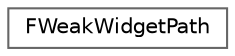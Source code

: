 digraph "Graphical Class Hierarchy"
{
 // INTERACTIVE_SVG=YES
 // LATEX_PDF_SIZE
  bgcolor="transparent";
  edge [fontname=Helvetica,fontsize=10,labelfontname=Helvetica,labelfontsize=10];
  node [fontname=Helvetica,fontsize=10,shape=box,height=0.2,width=0.4];
  rankdir="LR";
  Node0 [id="Node000000",label="FWeakWidgetPath",height=0.2,width=0.4,color="grey40", fillcolor="white", style="filled",URL="$d4/dcc/classFWeakWidgetPath.html",tooltip="Just like a WidgetPath, but uses weak pointers and does not store geometry."];
}
